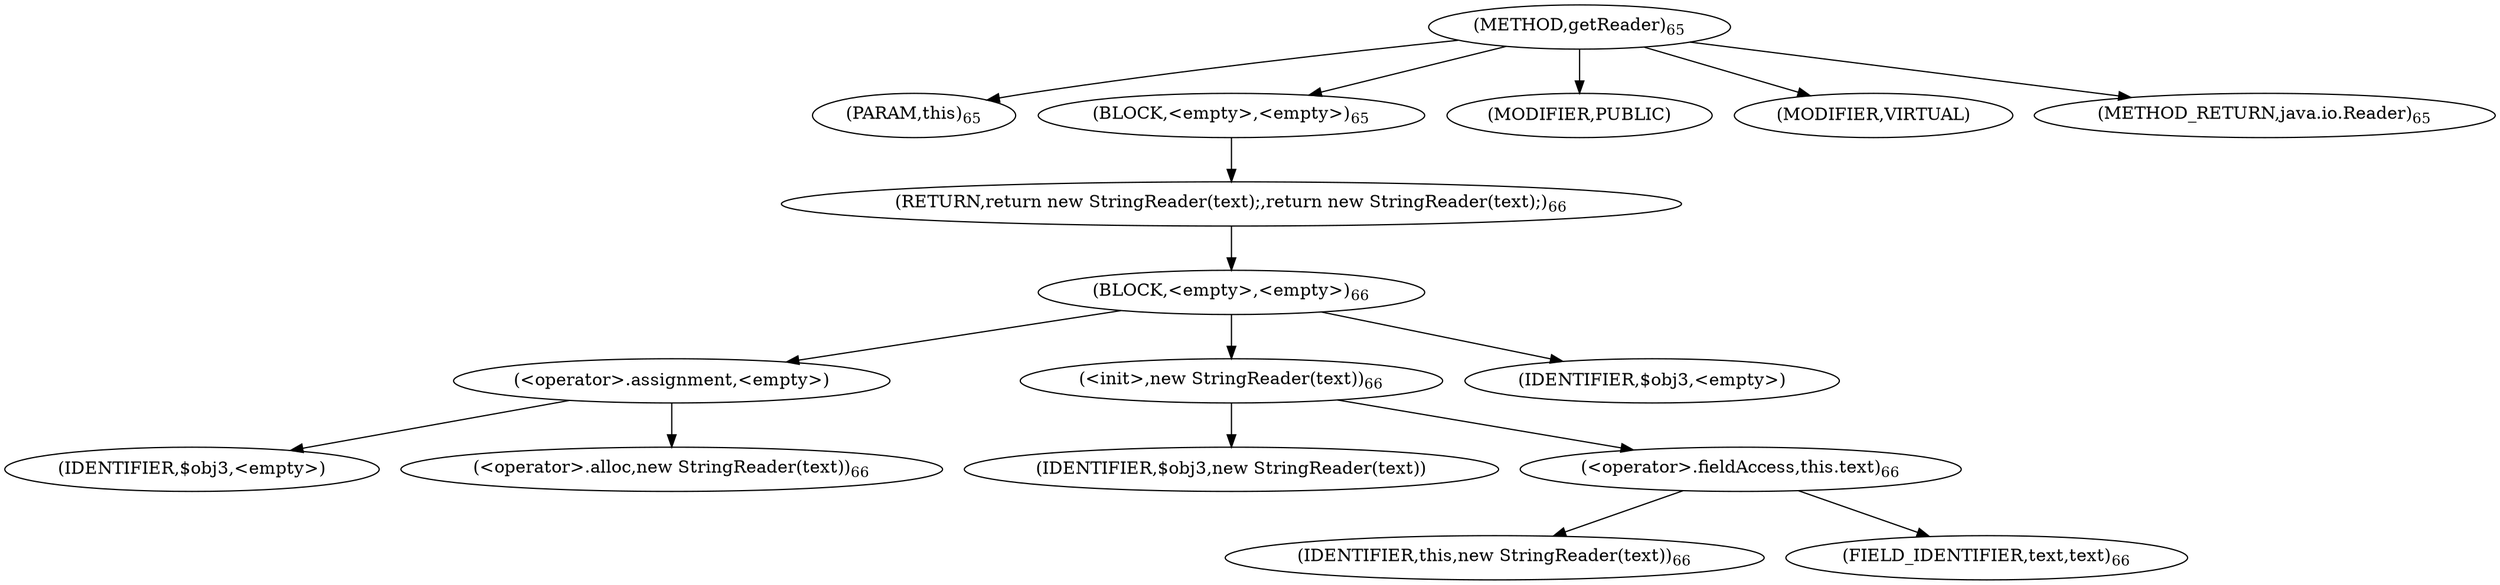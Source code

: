 digraph "getReader" {  
"126" [label = <(METHOD,getReader)<SUB>65</SUB>> ]
"127" [label = <(PARAM,this)<SUB>65</SUB>> ]
"128" [label = <(BLOCK,&lt;empty&gt;,&lt;empty&gt;)<SUB>65</SUB>> ]
"129" [label = <(RETURN,return new StringReader(text);,return new StringReader(text);)<SUB>66</SUB>> ]
"130" [label = <(BLOCK,&lt;empty&gt;,&lt;empty&gt;)<SUB>66</SUB>> ]
"131" [label = <(&lt;operator&gt;.assignment,&lt;empty&gt;)> ]
"132" [label = <(IDENTIFIER,$obj3,&lt;empty&gt;)> ]
"133" [label = <(&lt;operator&gt;.alloc,new StringReader(text))<SUB>66</SUB>> ]
"134" [label = <(&lt;init&gt;,new StringReader(text))<SUB>66</SUB>> ]
"135" [label = <(IDENTIFIER,$obj3,new StringReader(text))> ]
"136" [label = <(&lt;operator&gt;.fieldAccess,this.text)<SUB>66</SUB>> ]
"137" [label = <(IDENTIFIER,this,new StringReader(text))<SUB>66</SUB>> ]
"138" [label = <(FIELD_IDENTIFIER,text,text)<SUB>66</SUB>> ]
"139" [label = <(IDENTIFIER,$obj3,&lt;empty&gt;)> ]
"140" [label = <(MODIFIER,PUBLIC)> ]
"141" [label = <(MODIFIER,VIRTUAL)> ]
"142" [label = <(METHOD_RETURN,java.io.Reader)<SUB>65</SUB>> ]
  "126" -> "127" 
  "126" -> "128" 
  "126" -> "140" 
  "126" -> "141" 
  "126" -> "142" 
  "128" -> "129" 
  "129" -> "130" 
  "130" -> "131" 
  "130" -> "134" 
  "130" -> "139" 
  "131" -> "132" 
  "131" -> "133" 
  "134" -> "135" 
  "134" -> "136" 
  "136" -> "137" 
  "136" -> "138" 
}
